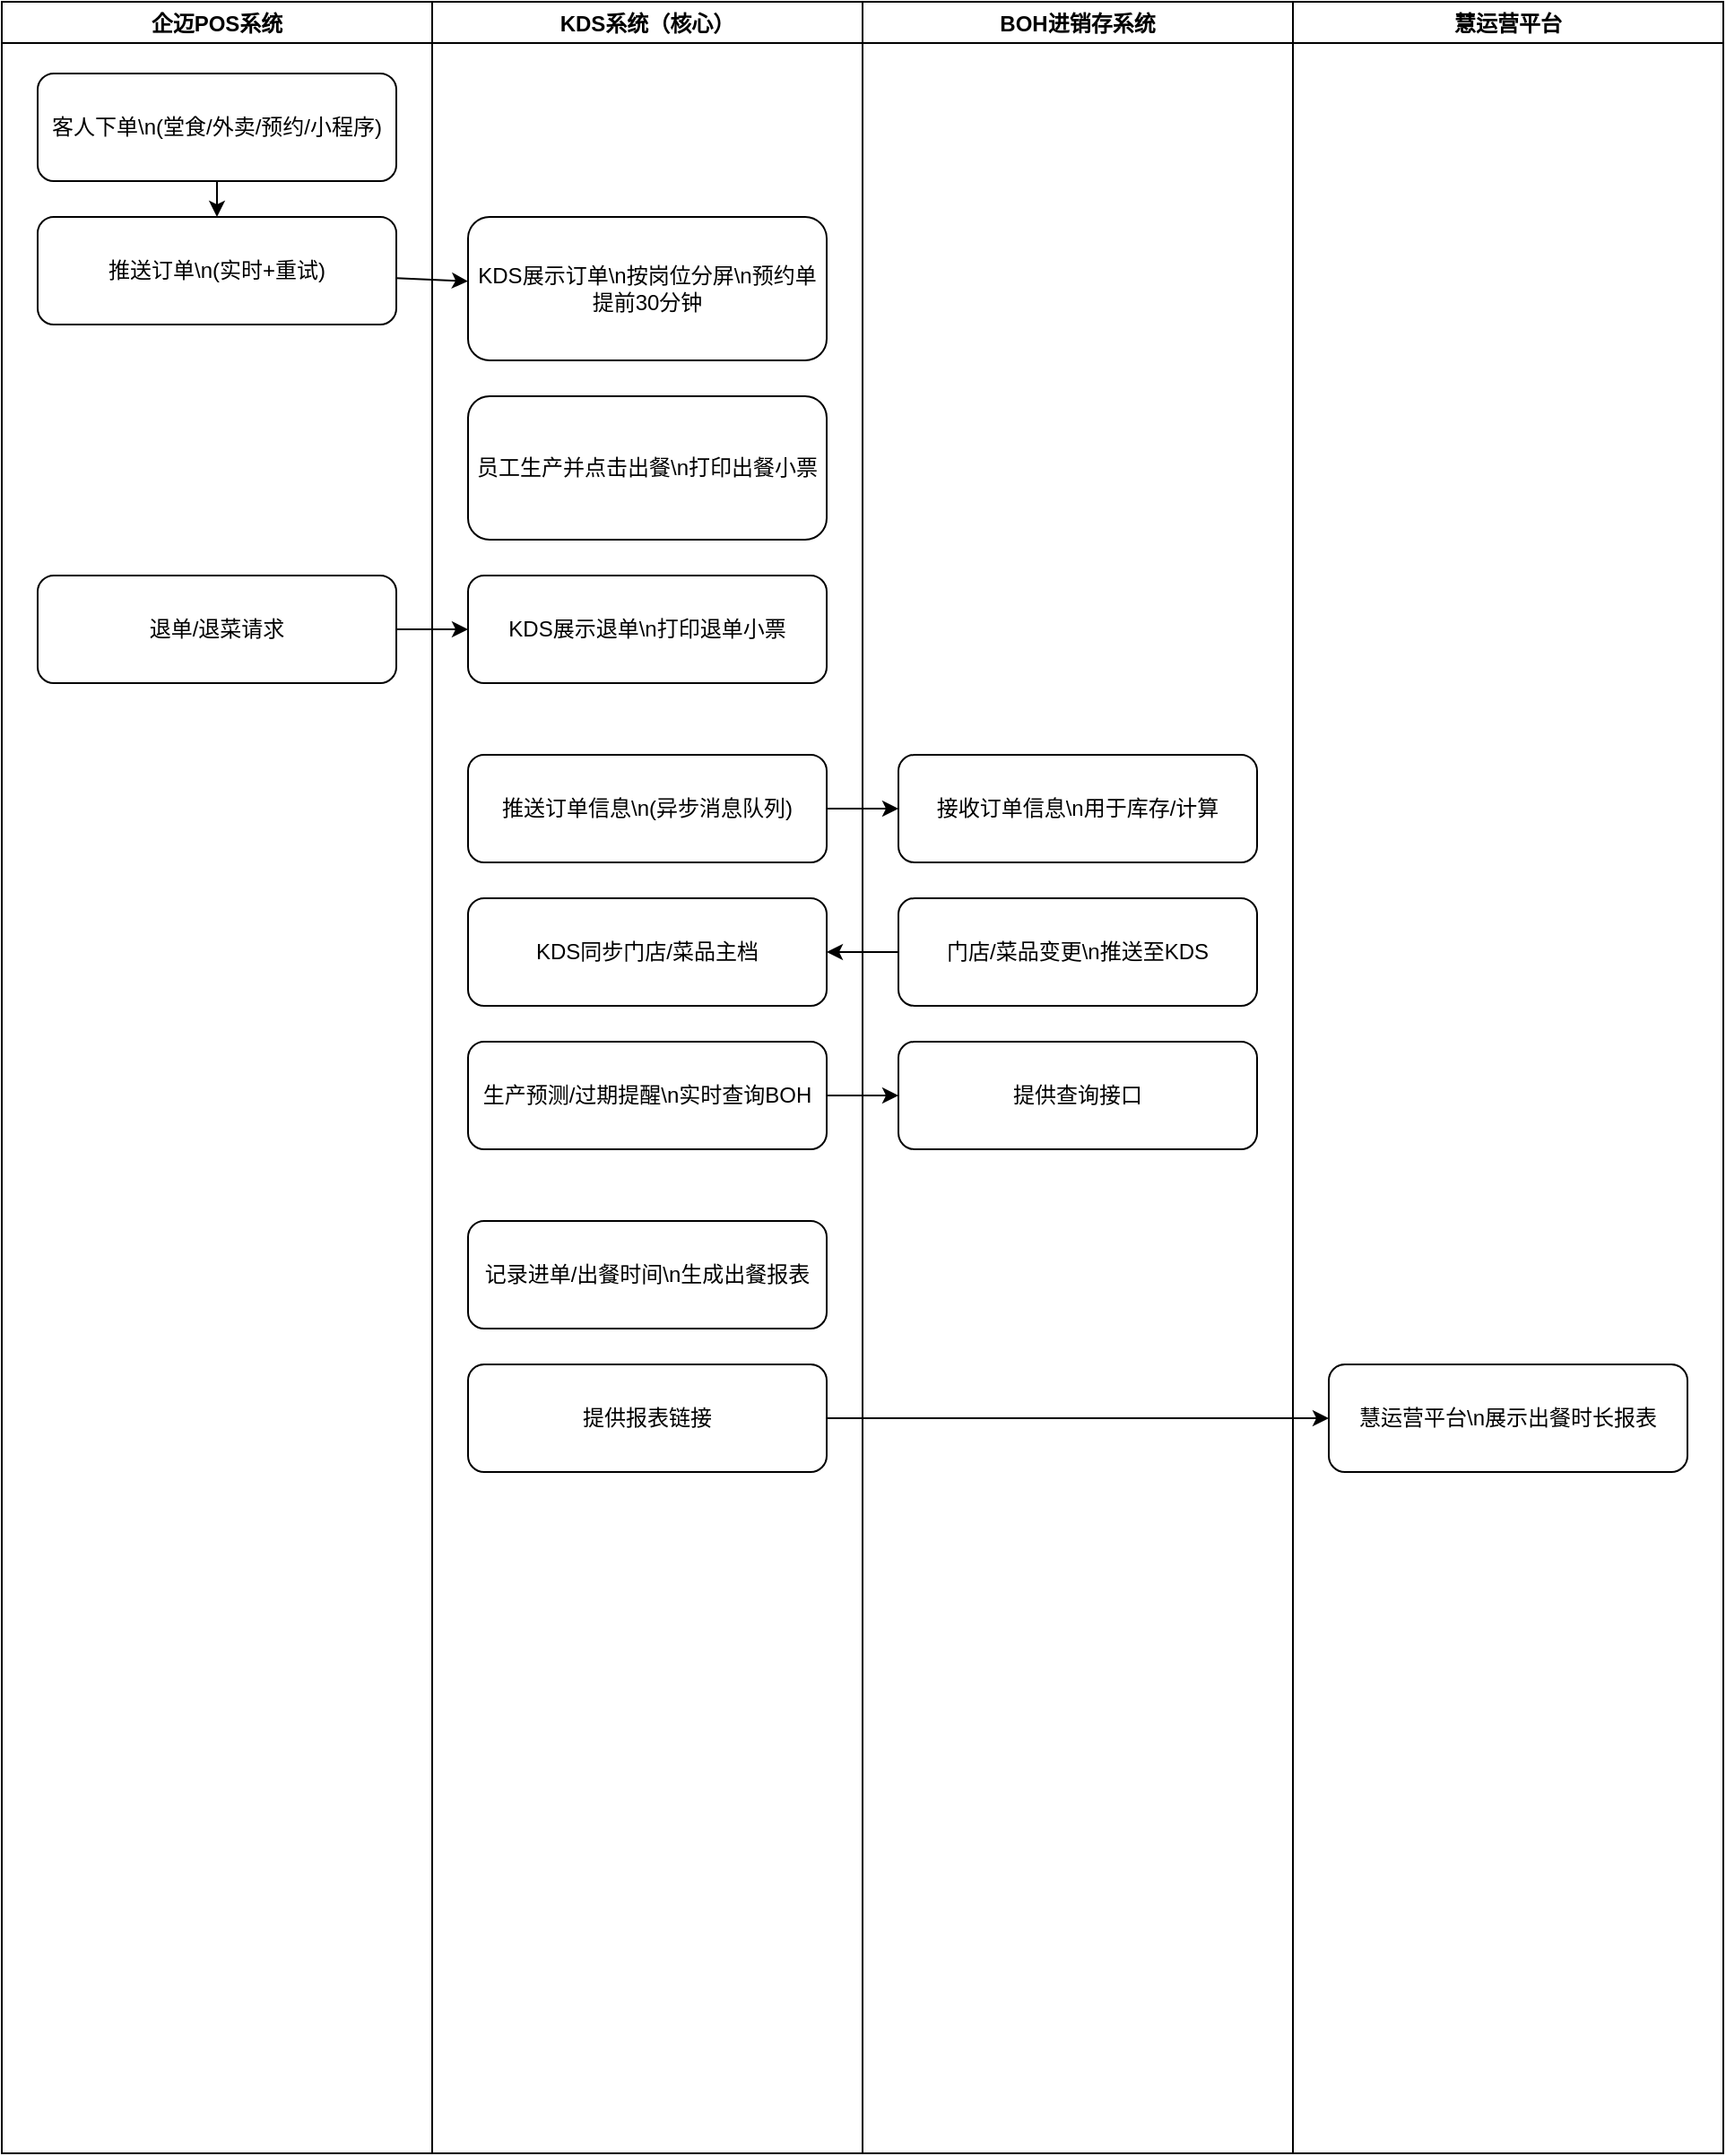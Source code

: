 <mxfile>
  <diagram id="data-flow" name="KDS系统数据交互流转">
    <mxGraphModel>
      <root>
        <mxCell id="0"/>
        <mxCell id="1" parent="0"/>
        
        <!-- 泳道 -->
        <mxCell id="lane-pos" value="企迈POS系统" style="swimlane" vertex="1" parent="1">
          <mxGeometry x="0" y="0" width="240" height="1200" as="geometry"/>
        </mxCell>
        <mxCell id="lane-kds" value="KDS系统（核心）" style="swimlane" vertex="1" parent="1">
          <mxGeometry x="240" y="0" width="240" height="1200" as="geometry"/>
        </mxCell>
        <mxCell id="lane-boh" value="BOH进销存系统" style="swimlane" vertex="1" parent="1">
          <mxGeometry x="480" y="0" width="240" height="1200" as="geometry"/>
        </mxCell>
        <mxCell id="lane-hyy" value="慧运营平台" style="swimlane" vertex="1" parent="1">
          <mxGeometry x="720" y="0" width="240" height="1200" as="geometry"/>
        </mxCell>

        <!-- 节点：POS下单 -->
        <mxCell id="order-pos" value="客人下单\n(堂食/外卖/预约/小程序)" style="rounded=1;whiteSpace=wrap;html=1;" vertex="1" parent="lane-pos">
          <mxGeometry x="20" y="40" width="200" height="60" as="geometry"/>
        </mxCell>
        <mxCell id="push-order" value="推送订单\n(实时+重试)" style="rounded=1;whiteSpace=wrap;html=1;" vertex="1" parent="lane-pos">
          <mxGeometry x="20" y="120" width="200" height="60" as="geometry"/>
        </mxCell>

        <!-- KDS接收订单 -->
        <mxCell id="kds-show" value="KDS展示订单\n按岗位分屏\n预约单提前30分钟" style="rounded=1;whiteSpace=wrap;html=1;" vertex="1" parent="lane-kds">
          <mxGeometry x="20" y="120" width="200" height="80" as="geometry"/>
        </mxCell>

        <!-- 出餐 -->
        <mxCell id="kds-cook" value="员工生产并点击出餐\n打印出餐小票" style="rounded=1;whiteSpace=wrap;html=1;" vertex="1" parent="lane-kds">
          <mxGeometry x="20" y="220" width="200" height="80" as="geometry"/>
        </mxCell>

        <!-- 退单 -->
        <mxCell id="refund-pos" value="退单/退菜请求" style="rounded=1;whiteSpace=wrap;html=1;" vertex="1" parent="lane-pos">
          <mxGeometry x="20" y="320" width="200" height="60" as="geometry"/>
        </mxCell>
        <mxCell id="kds-refund" value="KDS展示退单\n打印退单小票" style="rounded=1;whiteSpace=wrap;html=1;" vertex="1" parent="lane-kds">
          <mxGeometry x="20" y="320" width="200" height="60" as="geometry"/>
        </mxCell>

        <!-- BOH交互 -->
        <mxCell id="kds-to-boh" value="推送订单信息\n(异步消息队列)" style="rounded=1;whiteSpace=wrap;html=1;" vertex="1" parent="lane-kds">
          <mxGeometry x="20" y="420" width="200" height="60" as="geometry"/>
        </mxCell>
        <mxCell id="boh-receive" value="接收订单信息\n用于库存/计算" style="rounded=1;whiteSpace=wrap;html=1;" vertex="1" parent="lane-boh">
          <mxGeometry x="20" y="420" width="200" height="60" as="geometry"/>
        </mxCell>

        <mxCell id="boh-change" value="门店/菜品变更\n推送至KDS" style="rounded=1;whiteSpace=wrap;html=1;" vertex="1" parent="lane-boh">
          <mxGeometry x="20" y="500" width="200" height="60" as="geometry"/>
        </mxCell>
        <mxCell id="kds-sync" value="KDS同步门店/菜品主档" style="rounded=1;whiteSpace=wrap;html=1;" vertex="1" parent="lane-kds">
          <mxGeometry x="20" y="500" width="200" height="60" as="geometry"/>
        </mxCell>

        <mxCell id="kds-query" value="生产预测/过期提醒\n实时查询BOH" style="rounded=1;whiteSpace=wrap;html=1;" vertex="1" parent="lane-kds">
          <mxGeometry x="20" y="580" width="200" height="60" as="geometry"/>
        </mxCell>
        <mxCell id="boh-provide" value="提供查询接口" style="rounded=1;whiteSpace=wrap;html=1;" vertex="1" parent="lane-boh">
          <mxGeometry x="20" y="580" width="200" height="60" as="geometry"/>
        </mxCell>

        <!-- 报表 -->
        <mxCell id="kds-report" value="记录进单/出餐时间\n生成出餐报表" style="rounded=1;whiteSpace=wrap;html=1;" vertex="1" parent="lane-kds">
          <mxGeometry x="20" y="680" width="200" height="60" as="geometry"/>
        </mxCell>
        <mxCell id="report-link" value="提供报表链接" style="rounded=1;whiteSpace=wrap;html=1;" vertex="1" parent="lane-kds">
          <mxGeometry x="20" y="760" width="200" height="60" as="geometry"/>
        </mxCell>
        <mxCell id="hyy-view" value="慧运营平台\n展示出餐时长报表" style="rounded=1;whiteSpace=wrap;html=1;" vertex="1" parent="lane-hyy">
          <mxGeometry x="20" y="760" width="200" height="60" as="geometry"/>
        </mxCell>

        <!-- 连线 -->
        <mxCell id="edge1" edge="1" parent="1" source="order-pos" target="push-order">
          <mxGeometry relative="1" as="geometry"/>
        </mxCell>
        <mxCell id="edge2" edge="1" parent="1" source="push-order" target="kds-show">
          <mxGeometry relative="1" as="geometry"/>
        </mxCell>
        <mxCell id="edge3" edge="1" parent="1" source="refund-pos" target="kds-refund">
          <mxGeometry relative="1" as="geometry"/>
        </mxCell>
        <mxCell id="edge4" edge="1" parent="1" source="kds-to-boh" target="boh-receive">
          <mxGeometry relative="1" as="geometry"/>
        </mxCell>
        <mxCell id="edge5" edge="1" parent="1" source="boh-change" target="kds-sync">
          <mxGeometry relative="1" as="geometry"/>
        </mxCell>
        <mxCell id="edge6" edge="1" parent="1" source="kds-query" target="boh-provide">
          <mxGeometry relative="1" as="geometry"/>
        </mxCell>
        <mxCell id="edge7" edge="1" parent="1" source="report-link" target="hyy-view">
          <mxGeometry relative="1" as="geometry"/>
        </mxCell>

      </root>
    </mxGraphModel>
  </diagram>
</mxfile>
